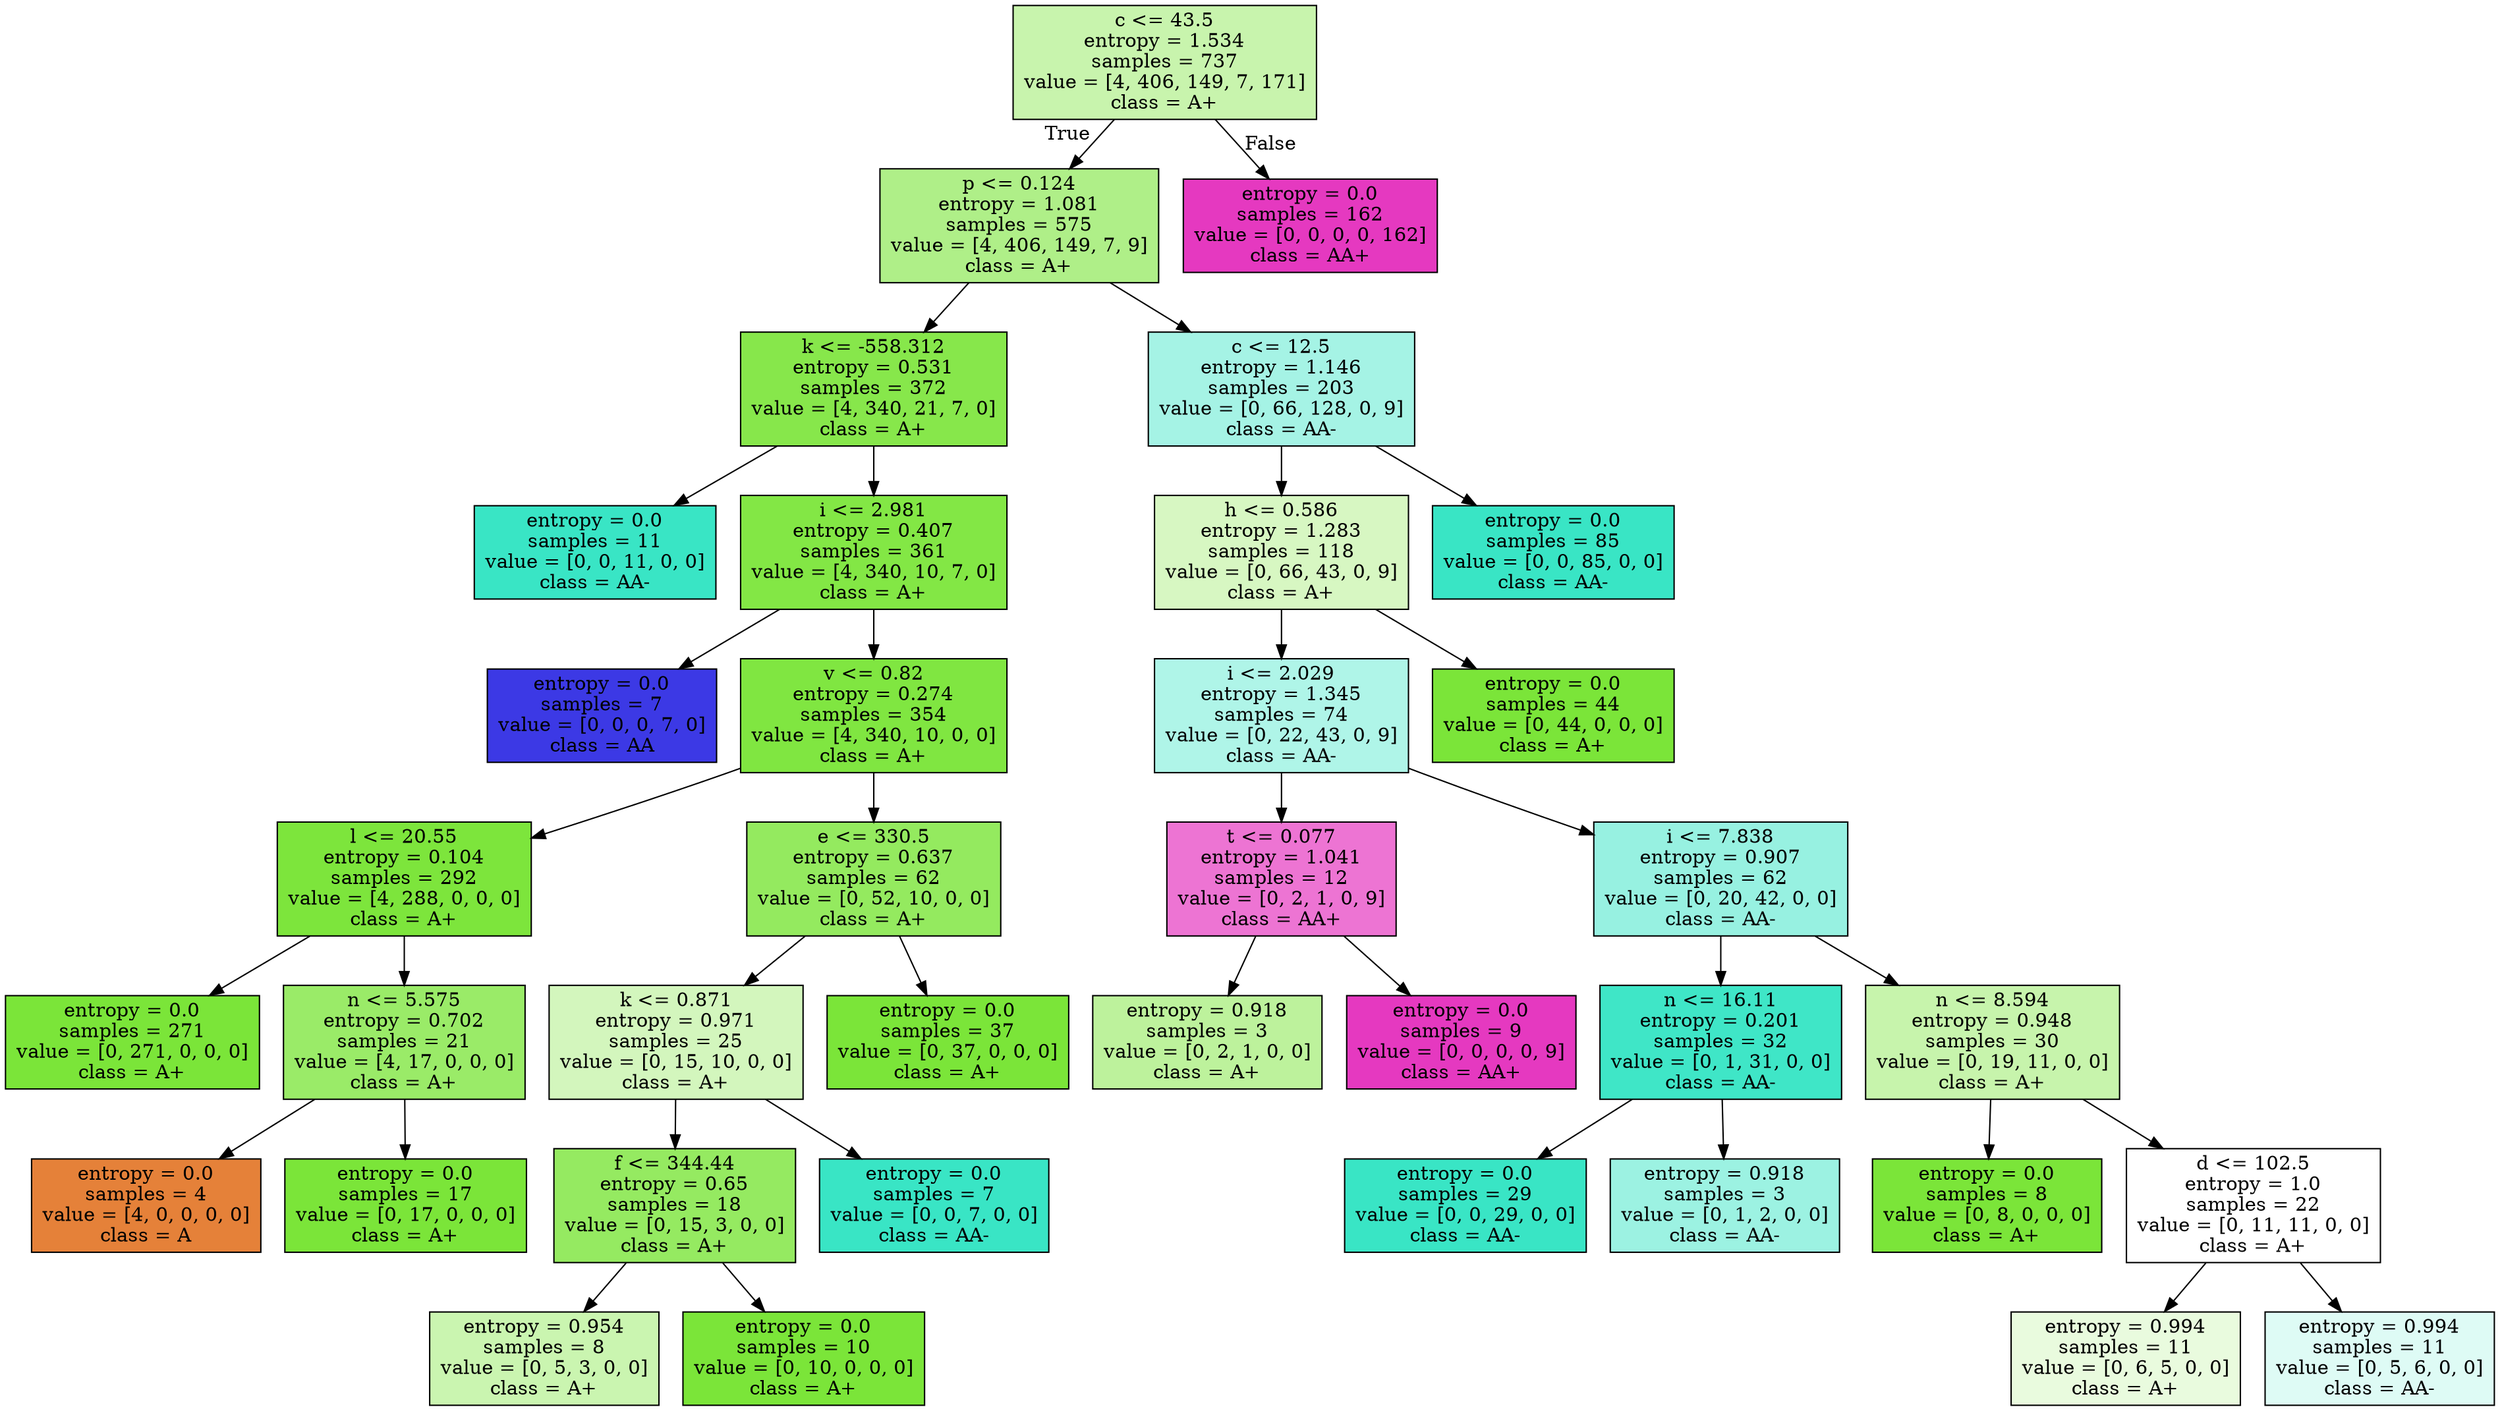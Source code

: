 digraph Tree {
node [shape=box, style="filled", color="black"] ;
0 [label="c <= 43.5\nentropy = 1.534\nsamples = 737\nvalue = [4, 406, 149, 7, 171]\nclass = A+", fillcolor="#c8f4ad"] ;
1 [label="p <= 0.124\nentropy = 1.081\nsamples = 575\nvalue = [4, 406, 149, 7, 9]\nclass = A+", fillcolor="#afef88"] ;
0 -> 1 [labeldistance=2.5, labelangle=45, headlabel="True"] ;
2 [label="k <= -558.312\nentropy = 0.531\nsamples = 372\nvalue = [4, 340, 21, 7, 0]\nclass = A+", fillcolor="#87e74b"] ;
1 -> 2 ;
3 [label="entropy = 0.0\nsamples = 11\nvalue = [0, 0, 11, 0, 0]\nclass = AA-", fillcolor="#39e5c5"] ;
2 -> 3 ;
4 [label="i <= 2.981\nentropy = 0.407\nsamples = 361\nvalue = [4, 340, 10, 7, 0]\nclass = A+", fillcolor="#83e745"] ;
2 -> 4 ;
5 [label="entropy = 0.0\nsamples = 7\nvalue = [0, 0, 0, 7, 0]\nclass = AA", fillcolor="#3c39e5"] ;
4 -> 5 ;
6 [label="v <= 0.82\nentropy = 0.274\nsamples = 354\nvalue = [4, 340, 10, 0, 0]\nclass = A+", fillcolor="#80e641"] ;
4 -> 6 ;
7 [label="l <= 20.55\nentropy = 0.104\nsamples = 292\nvalue = [4, 288, 0, 0, 0]\nclass = A+", fillcolor="#7de53c"] ;
6 -> 7 ;
8 [label="entropy = 0.0\nsamples = 271\nvalue = [0, 271, 0, 0, 0]\nclass = A+", fillcolor="#7be539"] ;
7 -> 8 ;
9 [label="n <= 5.575\nentropy = 0.702\nsamples = 21\nvalue = [4, 17, 0, 0, 0]\nclass = A+", fillcolor="#9aeb68"] ;
7 -> 9 ;
10 [label="entropy = 0.0\nsamples = 4\nvalue = [4, 0, 0, 0, 0]\nclass = A", fillcolor="#e58139"] ;
9 -> 10 ;
11 [label="entropy = 0.0\nsamples = 17\nvalue = [0, 17, 0, 0, 0]\nclass = A+", fillcolor="#7be539"] ;
9 -> 11 ;
12 [label="e <= 330.5\nentropy = 0.637\nsamples = 62\nvalue = [0, 52, 10, 0, 0]\nclass = A+", fillcolor="#94ea5f"] ;
6 -> 12 ;
13 [label="k <= 0.871\nentropy = 0.971\nsamples = 25\nvalue = [0, 15, 10, 0, 0]\nclass = A+", fillcolor="#d3f6bd"] ;
12 -> 13 ;
14 [label="f <= 344.44\nentropy = 0.65\nsamples = 18\nvalue = [0, 15, 3, 0, 0]\nclass = A+", fillcolor="#95ea61"] ;
13 -> 14 ;
15 [label="entropy = 0.954\nsamples = 8\nvalue = [0, 5, 3, 0, 0]\nclass = A+", fillcolor="#caf5b0"] ;
14 -> 15 ;
16 [label="entropy = 0.0\nsamples = 10\nvalue = [0, 10, 0, 0, 0]\nclass = A+", fillcolor="#7be539"] ;
14 -> 16 ;
17 [label="entropy = 0.0\nsamples = 7\nvalue = [0, 0, 7, 0, 0]\nclass = AA-", fillcolor="#39e5c5"] ;
13 -> 17 ;
18 [label="entropy = 0.0\nsamples = 37\nvalue = [0, 37, 0, 0, 0]\nclass = A+", fillcolor="#7be539"] ;
12 -> 18 ;
19 [label="c <= 12.5\nentropy = 1.146\nsamples = 203\nvalue = [0, 66, 128, 0, 9]\nclass = AA-", fillcolor="#a5f3e5"] ;
1 -> 19 ;
20 [label="h <= 0.586\nentropy = 1.283\nsamples = 118\nvalue = [0, 66, 43, 0, 9]\nclass = A+", fillcolor="#d7f7c2"] ;
19 -> 20 ;
21 [label="i <= 2.029\nentropy = 1.345\nsamples = 74\nvalue = [0, 22, 43, 0, 9]\nclass = AA-", fillcolor="#aff5e8"] ;
20 -> 21 ;
22 [label="t <= 0.077\nentropy = 1.041\nsamples = 12\nvalue = [0, 2, 1, 0, 9]\nclass = AA+", fillcolor="#ed74d3"] ;
21 -> 22 ;
23 [label="entropy = 0.918\nsamples = 3\nvalue = [0, 2, 1, 0, 0]\nclass = A+", fillcolor="#bdf29c"] ;
22 -> 23 ;
24 [label="entropy = 0.0\nsamples = 9\nvalue = [0, 0, 0, 0, 9]\nclass = AA+", fillcolor="#e539c0"] ;
22 -> 24 ;
25 [label="i <= 7.838\nentropy = 0.907\nsamples = 62\nvalue = [0, 20, 42, 0, 0]\nclass = AA-", fillcolor="#97f1e1"] ;
21 -> 25 ;
26 [label="n <= 16.11\nentropy = 0.201\nsamples = 32\nvalue = [0, 1, 31, 0, 0]\nclass = AA-", fillcolor="#3fe6c7"] ;
25 -> 26 ;
27 [label="entropy = 0.0\nsamples = 29\nvalue = [0, 0, 29, 0, 0]\nclass = AA-", fillcolor="#39e5c5"] ;
26 -> 27 ;
28 [label="entropy = 0.918\nsamples = 3\nvalue = [0, 1, 2, 0, 0]\nclass = AA-", fillcolor="#9cf2e2"] ;
26 -> 28 ;
29 [label="n <= 8.594\nentropy = 0.948\nsamples = 30\nvalue = [0, 19, 11, 0, 0]\nclass = A+", fillcolor="#c7f4ac"] ;
25 -> 29 ;
30 [label="entropy = 0.0\nsamples = 8\nvalue = [0, 8, 0, 0, 0]\nclass = A+", fillcolor="#7be539"] ;
29 -> 30 ;
31 [label="d <= 102.5\nentropy = 1.0\nsamples = 22\nvalue = [0, 11, 11, 0, 0]\nclass = A+", fillcolor="#ffffff"] ;
29 -> 31 ;
32 [label="entropy = 0.994\nsamples = 11\nvalue = [0, 6, 5, 0, 0]\nclass = A+", fillcolor="#e9fbde"] ;
31 -> 32 ;
33 [label="entropy = 0.994\nsamples = 11\nvalue = [0, 5, 6, 0, 0]\nclass = AA-", fillcolor="#defbf5"] ;
31 -> 33 ;
34 [label="entropy = 0.0\nsamples = 44\nvalue = [0, 44, 0, 0, 0]\nclass = A+", fillcolor="#7be539"] ;
20 -> 34 ;
35 [label="entropy = 0.0\nsamples = 85\nvalue = [0, 0, 85, 0, 0]\nclass = AA-", fillcolor="#39e5c5"] ;
19 -> 35 ;
36 [label="entropy = 0.0\nsamples = 162\nvalue = [0, 0, 0, 0, 162]\nclass = AA+", fillcolor="#e539c0"] ;
0 -> 36 [labeldistance=2.5, labelangle=-45, headlabel="False"] ;
}